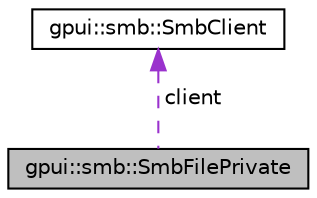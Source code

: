 digraph "gpui::smb::SmbFilePrivate"
{
 // LATEX_PDF_SIZE
  edge [fontname="Helvetica",fontsize="10",labelfontname="Helvetica",labelfontsize="10"];
  node [fontname="Helvetica",fontsize="10",shape=record];
  Node1 [label="gpui::smb::SmbFilePrivate",height=0.2,width=0.4,color="black", fillcolor="grey75", style="filled", fontcolor="black",tooltip=" "];
  Node2 -> Node1 [dir="back",color="darkorchid3",fontsize="10",style="dashed",label=" client" ,fontname="Helvetica"];
  Node2 [label="gpui::smb::SmbClient",height=0.2,width=0.4,color="black", fillcolor="white", style="filled",URL="$classgpui_1_1smb_1_1_smb_client.html",tooltip="The SmbClient class wraps libsmbclient calls, provides handling of creation and deletion of samba con..."];
}

